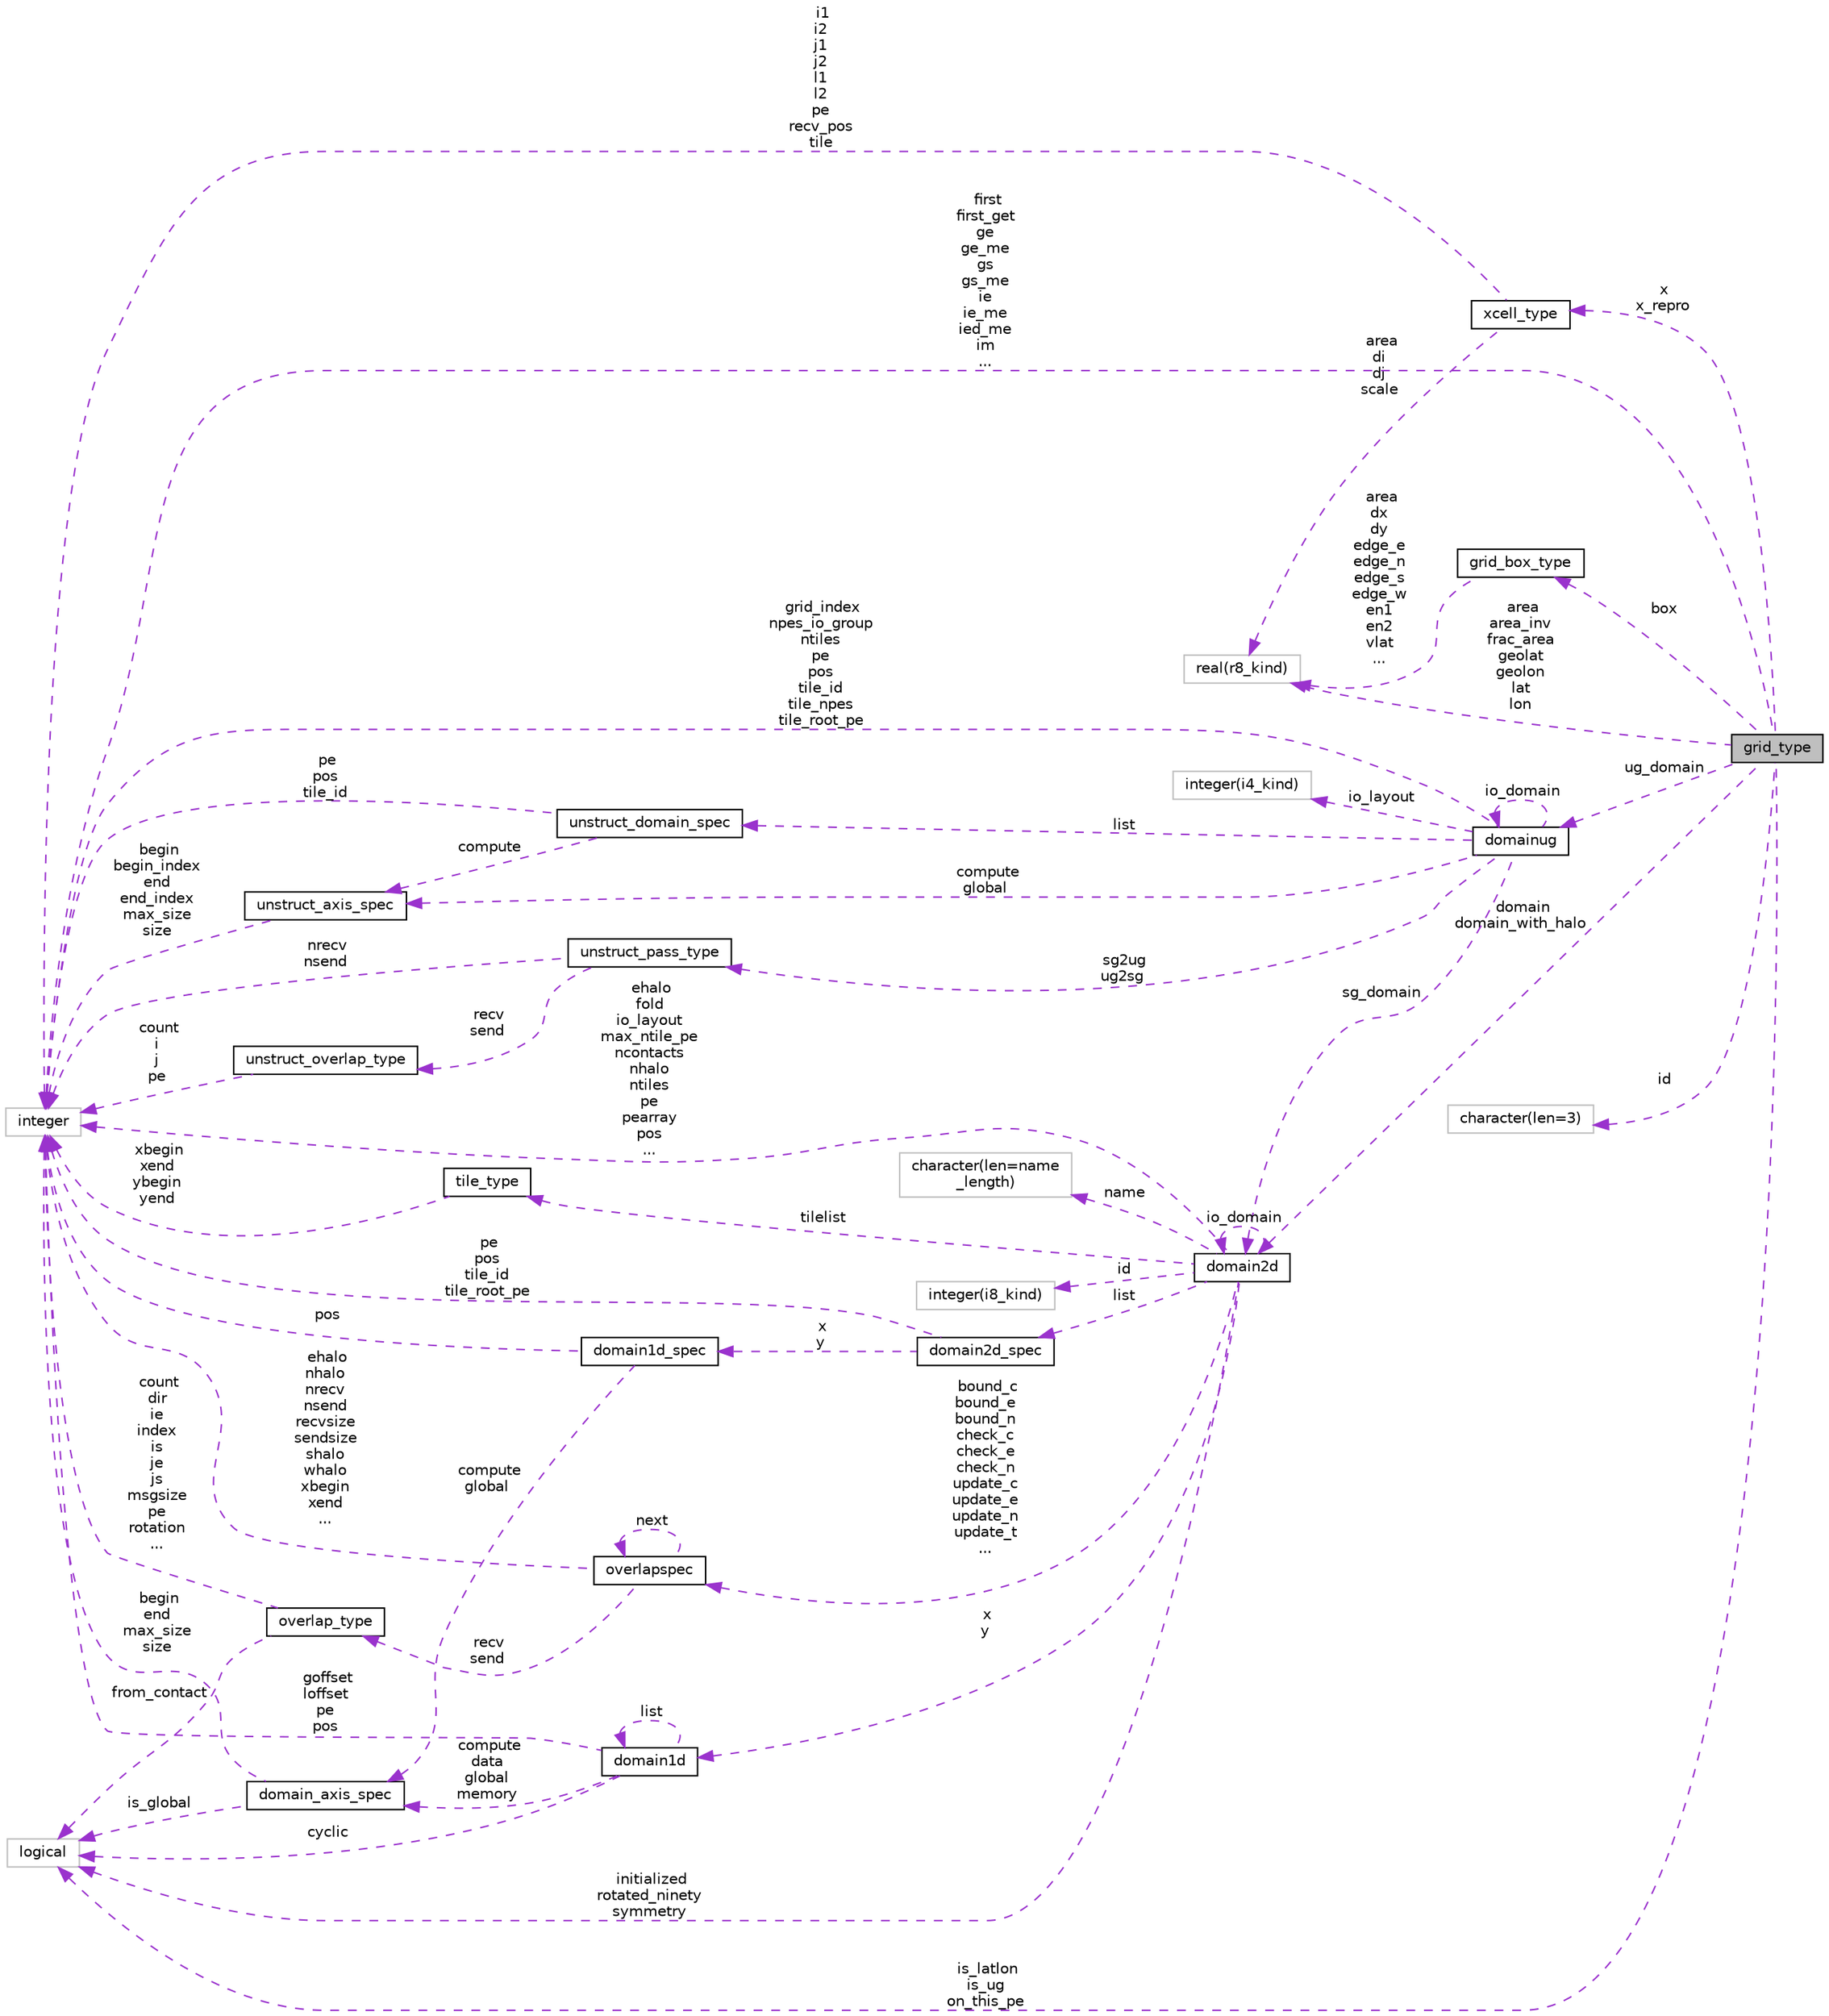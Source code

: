 digraph "grid_type"
{
 // INTERACTIVE_SVG=YES
 // LATEX_PDF_SIZE
  edge [fontname="Helvetica",fontsize="10",labelfontname="Helvetica",labelfontsize="10"];
  node [fontname="Helvetica",fontsize="10",shape=record];
  rankdir="LR";
  Node1 [label="grid_type",height=0.2,width=0.4,color="black", fillcolor="grey75", style="filled", fontcolor="black",tooltip="Private type to hold all data needed from given grid for an exchange grid."];
  Node2 -> Node1 [dir="back",color="darkorchid3",fontsize="10",style="dashed",label=" is_latlon\nis_ug\non_this_pe" ,fontname="Helvetica"];
  Node2 [label="logical",height=0.2,width=0.4,color="grey75", fillcolor="white", style="filled",tooltip=" "];
  Node3 -> Node1 [dir="back",color="darkorchid3",fontsize="10",style="dashed",label=" x\nx_repro" ,fontname="Helvetica"];
  Node3 [label="xcell_type",height=0.2,width=0.4,color="black", fillcolor="white", style="filled",URL="$group__xgrid__mod.html#structxgrid__mod_1_1xcell__type",tooltip="Private type for cell indices and data in the exchange grid."];
  Node4 -> Node3 [dir="back",color="darkorchid3",fontsize="10",style="dashed",label=" area\ndi\ndj\nscale" ,fontname="Helvetica"];
  Node4 [label="real(r8_kind)",height=0.2,width=0.4,color="grey75", fillcolor="white", style="filled",tooltip=" "];
  Node5 -> Node3 [dir="back",color="darkorchid3",fontsize="10",style="dashed",label=" i1\ni2\nj1\nj2\nl1\nl2\npe\nrecv_pos\ntile" ,fontname="Helvetica"];
  Node5 [label="integer",height=0.2,width=0.4,color="grey75", fillcolor="white", style="filled",tooltip=" "];
  Node6 -> Node1 [dir="back",color="darkorchid3",fontsize="10",style="dashed",label=" ug_domain" ,fontname="Helvetica"];
  Node6 [label="domainug",height=0.2,width=0.4,color="black", fillcolor="white", style="filled",URL="$group__mpp__domains__mod.html#structmpp__domains__mod_1_1domainug",tooltip="Domain information for managing data on unstructured grids."];
  Node7 -> Node6 [dir="back",color="darkorchid3",fontsize="10",style="dashed",label=" list" ,fontname="Helvetica"];
  Node7 [label="unstruct_domain_spec",height=0.2,width=0.4,color="black", fillcolor="white", style="filled",URL="$group__mpp__domains__mod.html#structmpp__domains__mod_1_1unstruct__domain__spec",tooltip="Private type for axis specification data for an unstructured domain."];
  Node8 -> Node7 [dir="back",color="darkorchid3",fontsize="10",style="dashed",label=" compute" ,fontname="Helvetica"];
  Node8 [label="unstruct_axis_spec",height=0.2,width=0.4,color="black", fillcolor="white", style="filled",URL="$group__mpp__domains__mod.html#structmpp__domains__mod_1_1unstruct__axis__spec",tooltip="Private type for axis specification data for an unstructured grid."];
  Node5 -> Node8 [dir="back",color="darkorchid3",fontsize="10",style="dashed",label=" begin\nbegin_index\nend\nend_index\nmax_size\nsize" ,fontname="Helvetica"];
  Node5 -> Node7 [dir="back",color="darkorchid3",fontsize="10",style="dashed",label=" pe\npos\ntile_id" ,fontname="Helvetica"];
  Node8 -> Node6 [dir="back",color="darkorchid3",fontsize="10",style="dashed",label=" compute\nglobal" ,fontname="Helvetica"];
  Node9 -> Node6 [dir="back",color="darkorchid3",fontsize="10",style="dashed",label=" sg_domain" ,fontname="Helvetica"];
  Node9 [label="domain2d",height=0.2,width=0.4,color="black", fillcolor="white", style="filled",URL="$group__mpp__domains__mod.html#structmpp__domains__mod_1_1domain2d",tooltip="The domain2D type contains all the necessary information to define the global, compute and data domai..."];
  Node2 -> Node9 [dir="back",color="darkorchid3",fontsize="10",style="dashed",label=" initialized\nrotated_ninety\nsymmetry" ,fontname="Helvetica"];
  Node10 -> Node9 [dir="back",color="darkorchid3",fontsize="10",style="dashed",label=" x\ny" ,fontname="Helvetica"];
  Node10 [label="domain1d",height=0.2,width=0.4,color="black", fillcolor="white", style="filled",URL="$group__mpp__domains__mod.html#structmpp__domains__mod_1_1domain1d",tooltip="One dimensional domain used to manage shared data access between pes."];
  Node2 -> Node10 [dir="back",color="darkorchid3",fontsize="10",style="dashed",label=" cyclic" ,fontname="Helvetica"];
  Node10 -> Node10 [dir="back",color="darkorchid3",fontsize="10",style="dashed",label=" list" ,fontname="Helvetica"];
  Node11 -> Node10 [dir="back",color="darkorchid3",fontsize="10",style="dashed",label=" compute\ndata\nglobal\nmemory" ,fontname="Helvetica"];
  Node11 [label="domain_axis_spec",height=0.2,width=0.4,color="black", fillcolor="white", style="filled",URL="$group__mpp__domains__mod.html#structmpp__domains__mod_1_1domain__axis__spec",tooltip="Used to specify index limits along an axis of a domain."];
  Node2 -> Node11 [dir="back",color="darkorchid3",fontsize="10",style="dashed",label=" is_global" ,fontname="Helvetica"];
  Node5 -> Node11 [dir="back",color="darkorchid3",fontsize="10",style="dashed",label=" begin\nend\nmax_size\nsize" ,fontname="Helvetica"];
  Node5 -> Node10 [dir="back",color="darkorchid3",fontsize="10",style="dashed",label=" goffset\nloffset\npe\npos" ,fontname="Helvetica"];
  Node12 -> Node9 [dir="back",color="darkorchid3",fontsize="10",style="dashed",label=" id" ,fontname="Helvetica"];
  Node12 [label="integer(i8_kind)",height=0.2,width=0.4,color="grey75", fillcolor="white", style="filled",tooltip=" "];
  Node9 -> Node9 [dir="back",color="darkorchid3",fontsize="10",style="dashed",label=" io_domain" ,fontname="Helvetica"];
  Node13 -> Node9 [dir="back",color="darkorchid3",fontsize="10",style="dashed",label=" bound_c\nbound_e\nbound_n\ncheck_c\ncheck_e\ncheck_n\nupdate_c\nupdate_e\nupdate_n\nupdate_t\n..." ,fontname="Helvetica"];
  Node13 [label="overlapspec",height=0.2,width=0.4,color="black", fillcolor="white", style="filled",URL="$group__mpp__domains__mod.html#structmpp__domains__mod_1_1overlapspec",tooltip="Private type for overlap specifications."];
  Node14 -> Node13 [dir="back",color="darkorchid3",fontsize="10",style="dashed",label=" recv\nsend" ,fontname="Helvetica"];
  Node14 [label="overlap_type",height=0.2,width=0.4,color="black", fillcolor="white", style="filled",URL="$group__mpp__domains__mod.html#structmpp__domains__mod_1_1overlap__type",tooltip="Type for overlapping data."];
  Node2 -> Node14 [dir="back",color="darkorchid3",fontsize="10",style="dashed",label=" from_contact" ,fontname="Helvetica"];
  Node5 -> Node14 [dir="back",color="darkorchid3",fontsize="10",style="dashed",label=" count\ndir\nie\nindex\nis\nje\njs\nmsgsize\npe\nrotation\n..." ,fontname="Helvetica"];
  Node13 -> Node13 [dir="back",color="darkorchid3",fontsize="10",style="dashed",label=" next" ,fontname="Helvetica"];
  Node5 -> Node13 [dir="back",color="darkorchid3",fontsize="10",style="dashed",label=" ehalo\nnhalo\nnrecv\nnsend\nrecvsize\nsendsize\nshalo\nwhalo\nxbegin\nxend\n..." ,fontname="Helvetica"];
  Node15 -> Node9 [dir="back",color="darkorchid3",fontsize="10",style="dashed",label=" list" ,fontname="Helvetica"];
  Node15 [label="domain2d_spec",height=0.2,width=0.4,color="black", fillcolor="white", style="filled",URL="$group__mpp__domains__mod.html#structmpp__domains__mod_1_1domain2d__spec",tooltip="Private type to specify multiple index limits and pe information for a 2D domain."];
  Node16 -> Node15 [dir="back",color="darkorchid3",fontsize="10",style="dashed",label=" x\ny" ,fontname="Helvetica"];
  Node16 [label="domain1d_spec",height=0.2,width=0.4,color="black", fillcolor="white", style="filled",URL="$group__mpp__domains__mod.html#structmpp__domains__mod_1_1domain1d__spec",tooltip="A private type used to specify index limits for a domain decomposition."];
  Node11 -> Node16 [dir="back",color="darkorchid3",fontsize="10",style="dashed",label=" compute\nglobal" ,fontname="Helvetica"];
  Node5 -> Node16 [dir="back",color="darkorchid3",fontsize="10",style="dashed",label=" pos" ,fontname="Helvetica"];
  Node5 -> Node15 [dir="back",color="darkorchid3",fontsize="10",style="dashed",label=" pe\npos\ntile_id\ntile_root_pe" ,fontname="Helvetica"];
  Node17 -> Node9 [dir="back",color="darkorchid3",fontsize="10",style="dashed",label=" tilelist" ,fontname="Helvetica"];
  Node17 [label="tile_type",height=0.2,width=0.4,color="black", fillcolor="white", style="filled",URL="$group__mpp__domains__mod.html#structmpp__domains__mod_1_1tile__type",tooltip="Upper and lower x and y bounds for a tile."];
  Node5 -> Node17 [dir="back",color="darkorchid3",fontsize="10",style="dashed",label=" xbegin\nxend\nybegin\nyend" ,fontname="Helvetica"];
  Node5 -> Node9 [dir="back",color="darkorchid3",fontsize="10",style="dashed",label=" ehalo\nfold\nio_layout\nmax_ntile_pe\nncontacts\nnhalo\nntiles\npe\npearray\npos\n..." ,fontname="Helvetica"];
  Node18 -> Node9 [dir="back",color="darkorchid3",fontsize="10",style="dashed",label=" name" ,fontname="Helvetica"];
  Node18 [label="character(len=name\l_length)",height=0.2,width=0.4,color="grey75", fillcolor="white", style="filled",tooltip=" "];
  Node6 -> Node6 [dir="back",color="darkorchid3",fontsize="10",style="dashed",label=" io_domain" ,fontname="Helvetica"];
  Node19 -> Node6 [dir="back",color="darkorchid3",fontsize="10",style="dashed",label=" sg2ug\nug2sg" ,fontname="Helvetica"];
  Node19 [label="unstruct_pass_type",height=0.2,width=0.4,color="black", fillcolor="white", style="filled",URL="$group__mpp__domains__mod.html#structmpp__domains__mod_1_1unstruct__pass__type",tooltip="Private type."];
  Node20 -> Node19 [dir="back",color="darkorchid3",fontsize="10",style="dashed",label=" recv\nsend" ,fontname="Helvetica"];
  Node20 [label="unstruct_overlap_type",height=0.2,width=0.4,color="black", fillcolor="white", style="filled",URL="$group__mpp__domains__mod.html#structmpp__domains__mod_1_1unstruct__overlap__type",tooltip="Private type."];
  Node5 -> Node20 [dir="back",color="darkorchid3",fontsize="10",style="dashed",label=" count\ni\nj\npe" ,fontname="Helvetica"];
  Node5 -> Node19 [dir="back",color="darkorchid3",fontsize="10",style="dashed",label=" nrecv\nnsend" ,fontname="Helvetica"];
  Node5 -> Node6 [dir="back",color="darkorchid3",fontsize="10",style="dashed",label=" grid_index\nnpes_io_group\nntiles\npe\npos\ntile_id\ntile_npes\ntile_root_pe" ,fontname="Helvetica"];
  Node21 -> Node6 [dir="back",color="darkorchid3",fontsize="10",style="dashed",label=" io_layout" ,fontname="Helvetica"];
  Node21 [label="integer(i4_kind)",height=0.2,width=0.4,color="grey75", fillcolor="white", style="filled",tooltip=" "];
  Node9 -> Node1 [dir="back",color="darkorchid3",fontsize="10",style="dashed",label=" domain\ndomain_with_halo" ,fontname="Helvetica"];
  Node22 -> Node1 [dir="back",color="darkorchid3",fontsize="10",style="dashed",label=" id" ,fontname="Helvetica"];
  Node22 [label="character(len=3)",height=0.2,width=0.4,color="grey75", fillcolor="white", style="filled",tooltip=" "];
  Node23 -> Node1 [dir="back",color="darkorchid3",fontsize="10",style="dashed",label=" box" ,fontname="Helvetica"];
  Node23 [label="grid_box_type",height=0.2,width=0.4,color="black", fillcolor="white", style="filled",URL="$group__xgrid__mod.html#structxgrid__mod_1_1grid__box__type",tooltip="Type to hold pointers for grid boxes."];
  Node4 -> Node23 [dir="back",color="darkorchid3",fontsize="10",style="dashed",label=" area\ndx\ndy\nedge_e\nedge_n\nedge_s\nedge_w\nen1\nen2\nvlat\n..." ,fontname="Helvetica"];
  Node4 -> Node1 [dir="back",color="darkorchid3",fontsize="10",style="dashed",label=" area\narea_inv\nfrac_area\ngeolat\ngeolon\nlat\nlon" ,fontname="Helvetica"];
  Node5 -> Node1 [dir="back",color="darkorchid3",fontsize="10",style="dashed",label=" first\nfirst_get\nge\nge_me\ngs\ngs_me\nie\nie_me\nied_me\nim\n..." ,fontname="Helvetica"];
}
